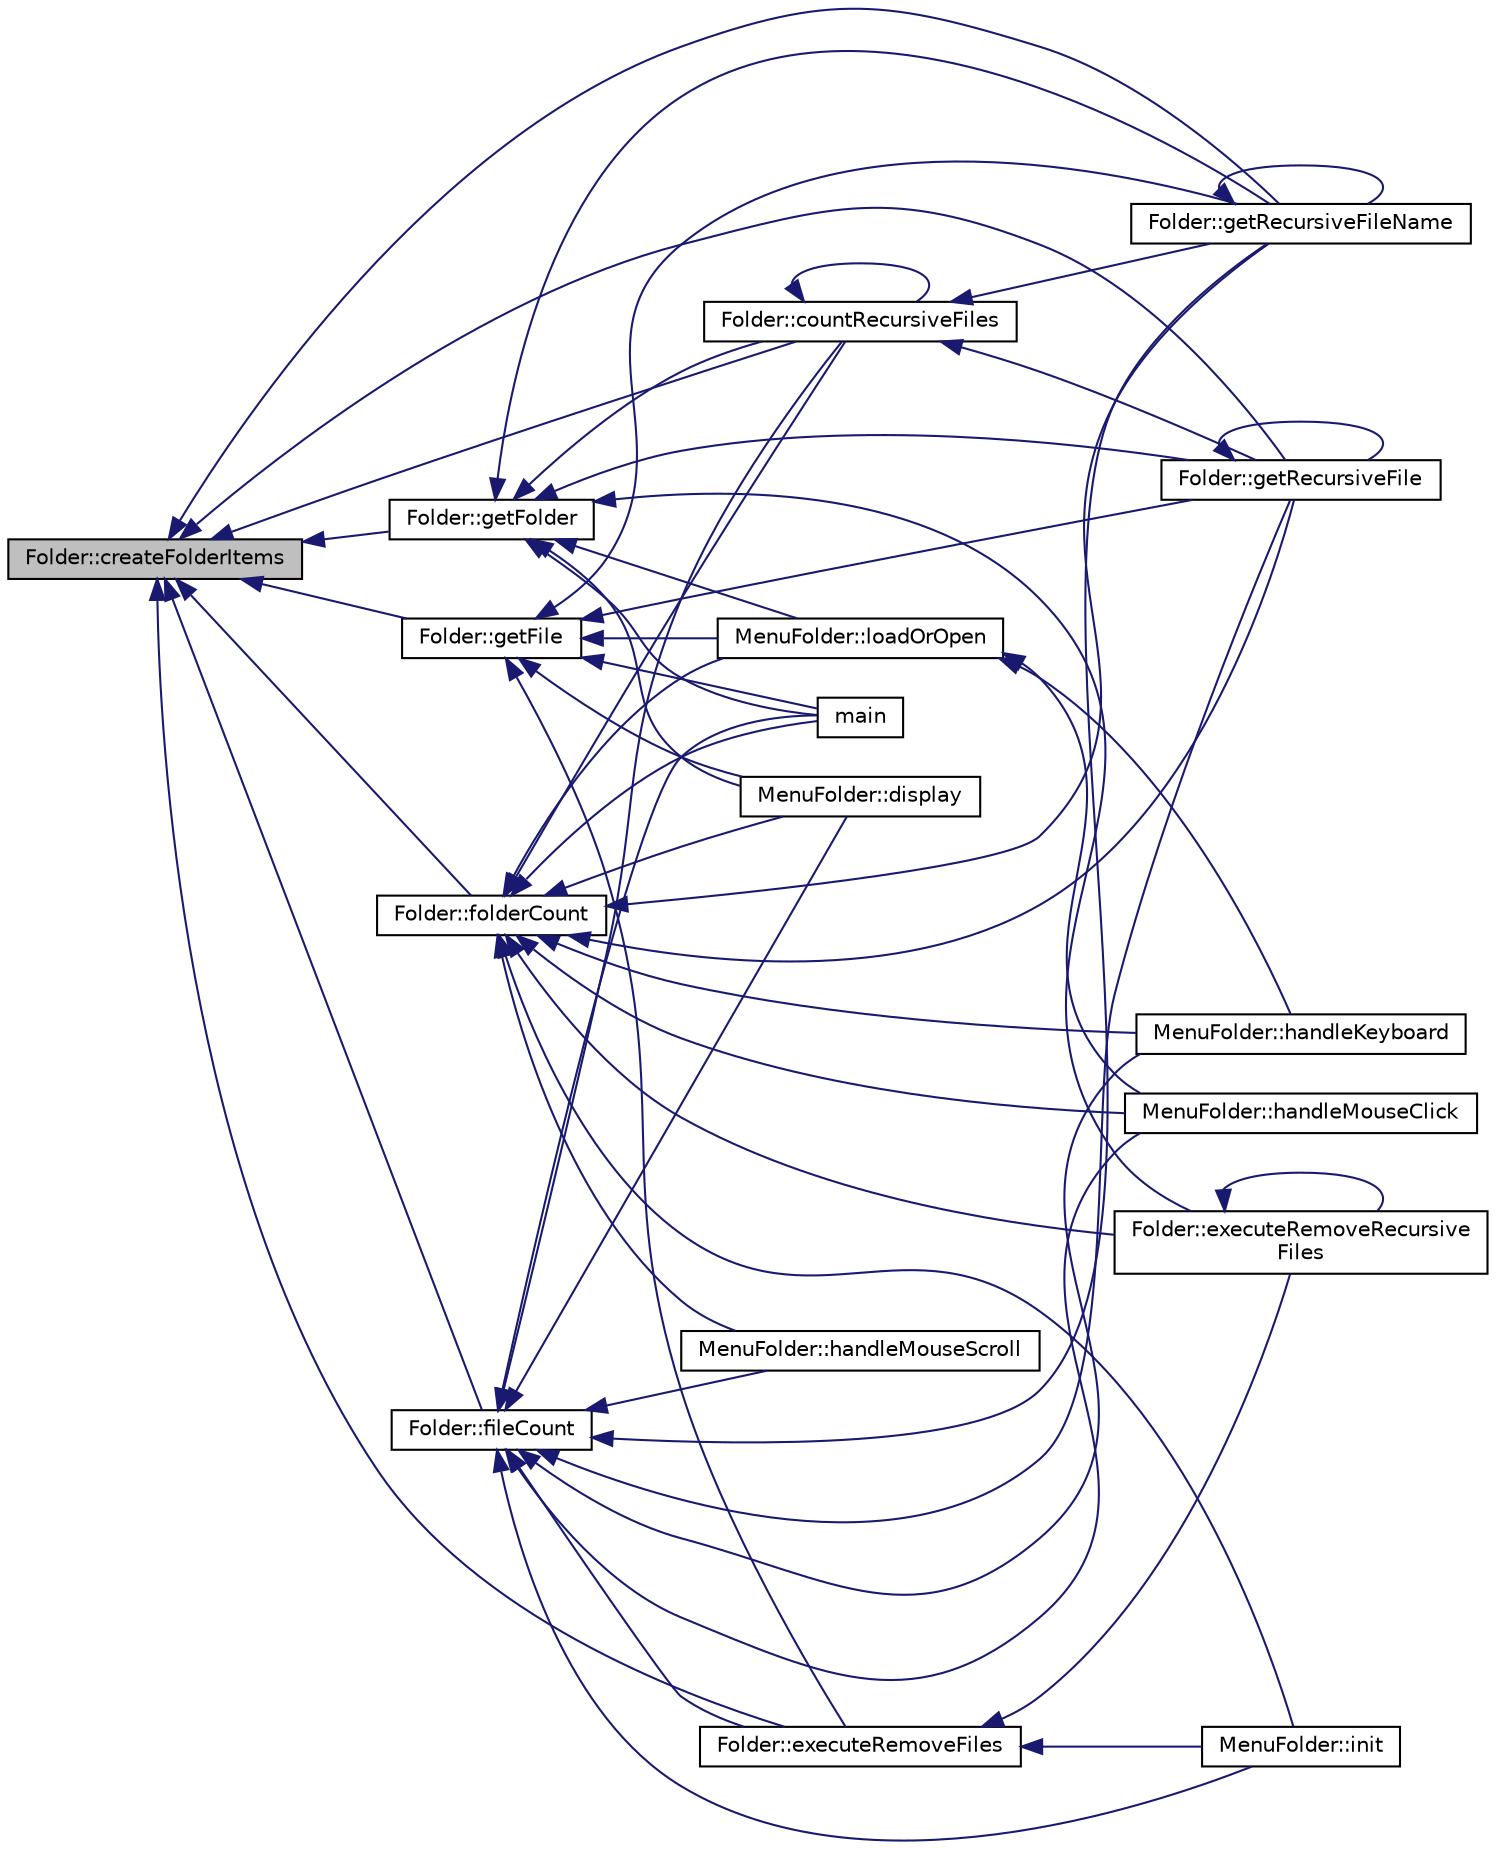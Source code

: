 digraph "Folder::createFolderItems"
{
 // INTERACTIVE_SVG=YES
  edge [fontname="Helvetica",fontsize="10",labelfontname="Helvetica",labelfontsize="10"];
  node [fontname="Helvetica",fontsize="10",shape=record];
  rankdir="LR";
  Node1 [label="Folder::createFolderItems",height=0.2,width=0.4,color="black", fillcolor="grey75", style="filled" fontcolor="black"];
  Node1 -> Node2 [dir="back",color="midnightblue",fontsize="10",style="solid",fontname="Helvetica"];
  Node2 [label="Folder::fileCount",height=0.2,width=0.4,color="black", fillcolor="white", style="filled",URL="$class_folder.html#ab288a3491266b0eef56c4131c3e605a4"];
  Node2 -> Node3 [dir="back",color="midnightblue",fontsize="10",style="solid",fontname="Helvetica"];
  Node3 [label="MenuFolder::init",height=0.2,width=0.4,color="black", fillcolor="white", style="filled",URL="$class_menu_folder.html#ab2d53f767f624da749960118f4007bb8"];
  Node2 -> Node4 [dir="back",color="midnightblue",fontsize="10",style="solid",fontname="Helvetica"];
  Node4 [label="MenuFolder::display",height=0.2,width=0.4,color="black", fillcolor="white", style="filled",URL="$class_menu_folder.html#ad0fc7901ce9c4502abd88cc55878ca1b"];
  Node2 -> Node5 [dir="back",color="midnightblue",fontsize="10",style="solid",fontname="Helvetica"];
  Node5 [label="MenuFolder::handleKeyboard",height=0.2,width=0.4,color="black", fillcolor="white", style="filled",URL="$class_menu_folder.html#a17dce032179efbe86de9d4f780f0b08b"];
  Node2 -> Node6 [dir="back",color="midnightblue",fontsize="10",style="solid",fontname="Helvetica"];
  Node6 [label="MenuFolder::handleMouseClick",height=0.2,width=0.4,color="black", fillcolor="white", style="filled",URL="$class_menu_folder.html#a7c48183312d473b42100e0f5ca4be4d5"];
  Node2 -> Node7 [dir="back",color="midnightblue",fontsize="10",style="solid",fontname="Helvetica"];
  Node7 [label="MenuFolder::handleMouseScroll",height=0.2,width=0.4,color="black", fillcolor="white", style="filled",URL="$class_menu_folder.html#a64cffa65f023d8f32d94766638a3c5c8"];
  Node2 -> Node8 [dir="back",color="midnightblue",fontsize="10",style="solid",fontname="Helvetica"];
  Node8 [label="Folder::executeRemoveFiles",height=0.2,width=0.4,color="black", fillcolor="white", style="filled",URL="$class_folder.html#af345c3934208755fc13feeb5965ade99"];
  Node8 -> Node3 [dir="back",color="midnightblue",fontsize="10",style="solid",fontname="Helvetica"];
  Node8 -> Node9 [dir="back",color="midnightblue",fontsize="10",style="solid",fontname="Helvetica"];
  Node9 [label="Folder::executeRemoveRecursive\lFiles",height=0.2,width=0.4,color="black", fillcolor="white", style="filled",URL="$class_folder.html#ac5782272dd06ef335c9042754671f280"];
  Node9 -> Node9 [dir="back",color="midnightblue",fontsize="10",style="solid",fontname="Helvetica"];
  Node2 -> Node10 [dir="back",color="midnightblue",fontsize="10",style="solid",fontname="Helvetica"];
  Node10 [label="main",height=0.2,width=0.4,color="black", fillcolor="white", style="filled",URL="$test_2_folder_8cpp.html#ae66f6b31b5ad750f1fe042a706a4e3d4"];
  Node2 -> Node11 [dir="back",color="midnightblue",fontsize="10",style="solid",fontname="Helvetica"];
  Node11 [label="Folder::countRecursiveFiles",height=0.2,width=0.4,color="black", fillcolor="white", style="filled",URL="$class_folder.html#a35b1026c79512e87d1c617b31d58839c"];
  Node11 -> Node11 [dir="back",color="midnightblue",fontsize="10",style="solid",fontname="Helvetica"];
  Node11 -> Node12 [dir="back",color="midnightblue",fontsize="10",style="solid",fontname="Helvetica"];
  Node12 [label="Folder::getRecursiveFileName",height=0.2,width=0.4,color="black", fillcolor="white", style="filled",URL="$class_folder.html#af4682115eefd265abddd71f5c5c18285"];
  Node12 -> Node12 [dir="back",color="midnightblue",fontsize="10",style="solid",fontname="Helvetica"];
  Node11 -> Node13 [dir="back",color="midnightblue",fontsize="10",style="solid",fontname="Helvetica"];
  Node13 [label="Folder::getRecursiveFile",height=0.2,width=0.4,color="black", fillcolor="white", style="filled",URL="$class_folder.html#a683e42ecf503d5e773c64d8fd493c52e"];
  Node13 -> Node13 [dir="back",color="midnightblue",fontsize="10",style="solid",fontname="Helvetica"];
  Node2 -> Node12 [dir="back",color="midnightblue",fontsize="10",style="solid",fontname="Helvetica"];
  Node2 -> Node13 [dir="back",color="midnightblue",fontsize="10",style="solid",fontname="Helvetica"];
  Node1 -> Node14 [dir="back",color="midnightblue",fontsize="10",style="solid",fontname="Helvetica"];
  Node14 [label="Folder::getFile",height=0.2,width=0.4,color="black", fillcolor="white", style="filled",URL="$class_folder.html#aaccf5e0a0e73dcada66aae1d555f8084"];
  Node14 -> Node4 [dir="back",color="midnightblue",fontsize="10",style="solid",fontname="Helvetica"];
  Node14 -> Node15 [dir="back",color="midnightblue",fontsize="10",style="solid",fontname="Helvetica"];
  Node15 [label="MenuFolder::loadOrOpen",height=0.2,width=0.4,color="black", fillcolor="white", style="filled",URL="$class_menu_folder.html#ad4ecbd0af8832a0f1de508de38bd1cb9"];
  Node15 -> Node5 [dir="back",color="midnightblue",fontsize="10",style="solid",fontname="Helvetica"];
  Node15 -> Node6 [dir="back",color="midnightblue",fontsize="10",style="solid",fontname="Helvetica"];
  Node14 -> Node8 [dir="back",color="midnightblue",fontsize="10",style="solid",fontname="Helvetica"];
  Node14 -> Node10 [dir="back",color="midnightblue",fontsize="10",style="solid",fontname="Helvetica"];
  Node14 -> Node12 [dir="back",color="midnightblue",fontsize="10",style="solid",fontname="Helvetica"];
  Node14 -> Node13 [dir="back",color="midnightblue",fontsize="10",style="solid",fontname="Helvetica"];
  Node1 -> Node16 [dir="back",color="midnightblue",fontsize="10",style="solid",fontname="Helvetica"];
  Node16 [label="Folder::folderCount",height=0.2,width=0.4,color="black", fillcolor="white", style="filled",URL="$class_folder.html#a266debeb40c59598c4f518b906484f0e"];
  Node16 -> Node3 [dir="back",color="midnightblue",fontsize="10",style="solid",fontname="Helvetica"];
  Node16 -> Node4 [dir="back",color="midnightblue",fontsize="10",style="solid",fontname="Helvetica"];
  Node16 -> Node15 [dir="back",color="midnightblue",fontsize="10",style="solid",fontname="Helvetica"];
  Node16 -> Node5 [dir="back",color="midnightblue",fontsize="10",style="solid",fontname="Helvetica"];
  Node16 -> Node6 [dir="back",color="midnightblue",fontsize="10",style="solid",fontname="Helvetica"];
  Node16 -> Node7 [dir="back",color="midnightblue",fontsize="10",style="solid",fontname="Helvetica"];
  Node16 -> Node10 [dir="back",color="midnightblue",fontsize="10",style="solid",fontname="Helvetica"];
  Node16 -> Node11 [dir="back",color="midnightblue",fontsize="10",style="solid",fontname="Helvetica"];
  Node16 -> Node9 [dir="back",color="midnightblue",fontsize="10",style="solid",fontname="Helvetica"];
  Node16 -> Node12 [dir="back",color="midnightblue",fontsize="10",style="solid",fontname="Helvetica"];
  Node16 -> Node13 [dir="back",color="midnightblue",fontsize="10",style="solid",fontname="Helvetica"];
  Node1 -> Node17 [dir="back",color="midnightblue",fontsize="10",style="solid",fontname="Helvetica"];
  Node17 [label="Folder::getFolder",height=0.2,width=0.4,color="black", fillcolor="white", style="filled",URL="$class_folder.html#a295a6b17db58e45c65c26e2af8041fc8"];
  Node17 -> Node4 [dir="back",color="midnightblue",fontsize="10",style="solid",fontname="Helvetica"];
  Node17 -> Node15 [dir="back",color="midnightblue",fontsize="10",style="solid",fontname="Helvetica"];
  Node17 -> Node10 [dir="back",color="midnightblue",fontsize="10",style="solid",fontname="Helvetica"];
  Node17 -> Node11 [dir="back",color="midnightblue",fontsize="10",style="solid",fontname="Helvetica"];
  Node17 -> Node9 [dir="back",color="midnightblue",fontsize="10",style="solid",fontname="Helvetica"];
  Node17 -> Node12 [dir="back",color="midnightblue",fontsize="10",style="solid",fontname="Helvetica"];
  Node17 -> Node13 [dir="back",color="midnightblue",fontsize="10",style="solid",fontname="Helvetica"];
  Node1 -> Node8 [dir="back",color="midnightblue",fontsize="10",style="solid",fontname="Helvetica"];
  Node1 -> Node11 [dir="back",color="midnightblue",fontsize="10",style="solid",fontname="Helvetica"];
  Node1 -> Node12 [dir="back",color="midnightblue",fontsize="10",style="solid",fontname="Helvetica"];
  Node1 -> Node13 [dir="back",color="midnightblue",fontsize="10",style="solid",fontname="Helvetica"];
}
